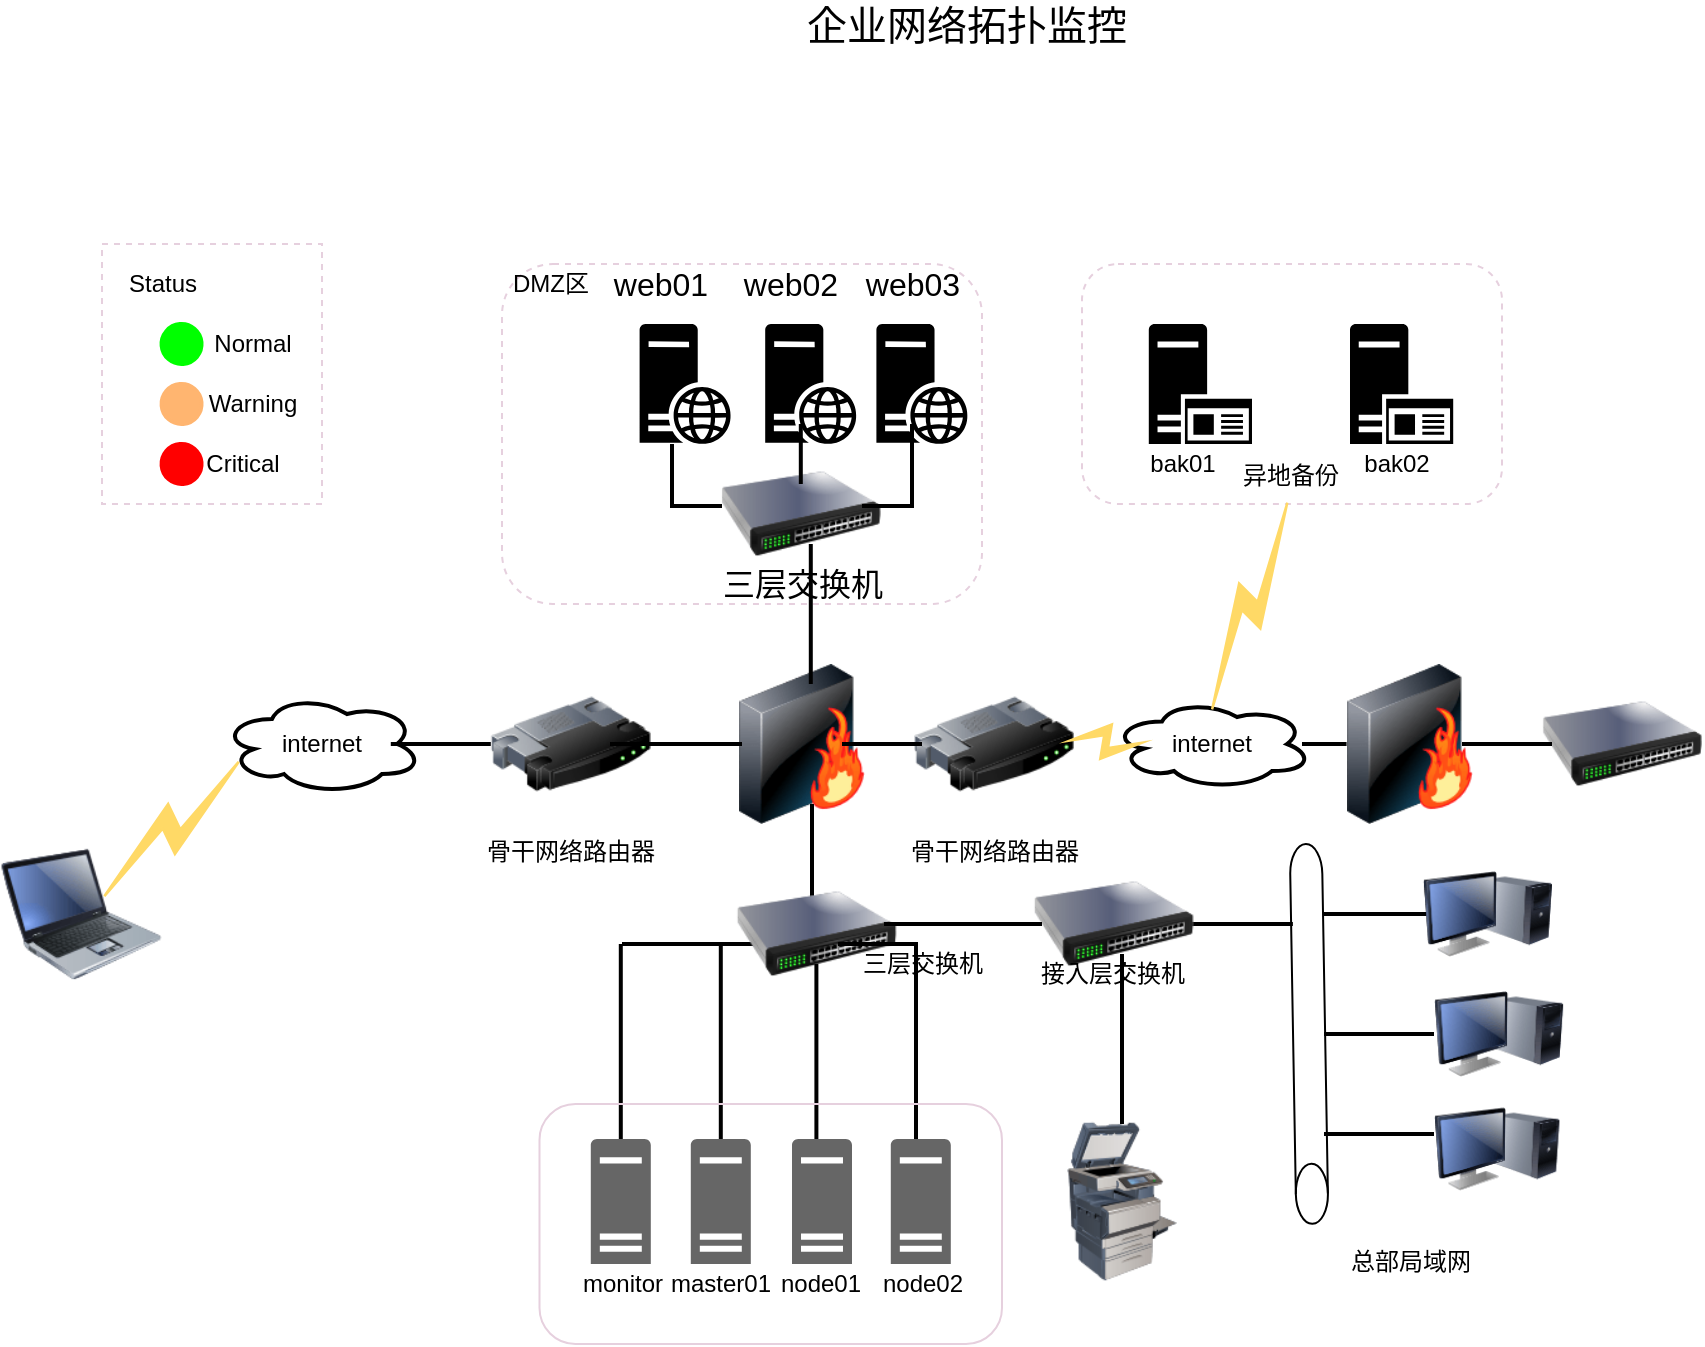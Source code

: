 <mxfile version="13.7.7" type="github">
  <diagram id="vYp5g6HhUGVZxTbAH1AM" name="Page-1">
    <mxGraphModel dx="2545" dy="943" grid="1" gridSize="10" guides="1" tooltips="1" connect="1" arrows="1" fold="1" page="1" pageScale="1" pageWidth="827" pageHeight="1169" math="0" shadow="0">
      <root>
        <mxCell id="0" />
        <mxCell id="1" parent="0" />
        <mxCell id="wQYuotJGjZB_fDg__CeW-6" value="" style="aspect=fixed;pointerEvents=1;shadow=0;dashed=0;html=1;strokeColor=none;labelPosition=center;verticalLabelPosition=bottom;verticalAlign=top;align=center;shape=mxgraph.mscae.enterprise.server_generic;fillColor=#666666;" vertex="1" parent="1">
          <mxGeometry x="244.4" y="667.5" width="30" height="62.5" as="geometry" />
        </mxCell>
        <mxCell id="wQYuotJGjZB_fDg__CeW-7" value="" style="aspect=fixed;pointerEvents=1;shadow=0;dashed=0;html=1;strokeColor=none;labelPosition=center;verticalLabelPosition=bottom;verticalAlign=top;align=center;shape=mxgraph.mscae.enterprise.server_generic;fillColor=#666666;" vertex="1" parent="1">
          <mxGeometry x="294.4" y="667.5" width="30" height="62.5" as="geometry" />
        </mxCell>
        <mxCell id="wQYuotJGjZB_fDg__CeW-8" value="" style="aspect=fixed;pointerEvents=1;shadow=0;dashed=0;html=1;strokeColor=none;labelPosition=center;verticalLabelPosition=bottom;verticalAlign=top;align=center;shape=mxgraph.mscae.enterprise.server_generic;fillColor=#666666;" vertex="1" parent="1">
          <mxGeometry x="345" y="667.5" width="30" height="62.5" as="geometry" />
        </mxCell>
        <mxCell id="wQYuotJGjZB_fDg__CeW-9" value="" style="image;html=1;image=img/lib/clip_art/networking/Switch_128x128.png;fillColor=#666666;" vertex="1" parent="1">
          <mxGeometry x="309.4" y="320" width="80" height="70" as="geometry" />
        </mxCell>
        <mxCell id="wQYuotJGjZB_fDg__CeW-13" value="" style="rounded=1;whiteSpace=wrap;html=1;dashed=1;fillColor=none;strokeColor=#E6D0DE;" vertex="1" parent="1">
          <mxGeometry x="200" y="230" width="240" height="170" as="geometry" />
        </mxCell>
        <mxCell id="wQYuotJGjZB_fDg__CeW-14" value="&lt;font style=&quot;font-size: 16px&quot;&gt;web01&lt;/font&gt;" style="text;html=1;align=center;verticalAlign=middle;resizable=0;points=[];autosize=1;" vertex="1" parent="1">
          <mxGeometry x="249.4" y="230" width="60" height="20" as="geometry" />
        </mxCell>
        <mxCell id="wQYuotJGjZB_fDg__CeW-15" value="&lt;font style=&quot;font-size: 16px&quot;&gt;web03&lt;/font&gt;" style="text;html=1;align=center;verticalAlign=middle;resizable=0;points=[];autosize=1;" vertex="1" parent="1">
          <mxGeometry x="375" y="230" width="60" height="20" as="geometry" />
        </mxCell>
        <mxCell id="wQYuotJGjZB_fDg__CeW-16" value="&lt;font style=&quot;font-size: 16px&quot;&gt;web02&lt;/font&gt;" style="text;html=1;align=center;verticalAlign=middle;resizable=0;points=[];autosize=1;" vertex="1" parent="1">
          <mxGeometry x="314.4" y="230" width="60" height="20" as="geometry" />
        </mxCell>
        <mxCell id="wQYuotJGjZB_fDg__CeW-20" value="" style="aspect=fixed;pointerEvents=1;shadow=0;dashed=0;html=1;strokeColor=none;labelPosition=center;verticalLabelPosition=bottom;verticalAlign=top;align=center;shape=mxgraph.mscae.enterprise.web_server;fillColor=#000000;" vertex="1" parent="1">
          <mxGeometry x="268.8" y="260.01" width="45.6" height="60" as="geometry" />
        </mxCell>
        <mxCell id="wQYuotJGjZB_fDg__CeW-21" value="" style="aspect=fixed;pointerEvents=1;shadow=0;dashed=0;html=1;strokeColor=none;labelPosition=center;verticalLabelPosition=bottom;verticalAlign=top;align=center;shape=mxgraph.mscae.enterprise.web_server;fillColor=#000000;" vertex="1" parent="1">
          <mxGeometry x="331.6" y="260.01" width="45.6" height="60" as="geometry" />
        </mxCell>
        <mxCell id="wQYuotJGjZB_fDg__CeW-22" value="" style="aspect=fixed;pointerEvents=1;shadow=0;dashed=0;html=1;strokeColor=none;labelPosition=center;verticalLabelPosition=bottom;verticalAlign=top;align=center;shape=mxgraph.mscae.enterprise.web_server;fillColor=#000000;" vertex="1" parent="1">
          <mxGeometry x="387.2" y="260.01" width="45.6" height="60" as="geometry" />
        </mxCell>
        <mxCell id="wQYuotJGjZB_fDg__CeW-23" value="DMZ区" style="text;html=1;align=center;verticalAlign=middle;resizable=0;points=[];autosize=1;" vertex="1" parent="1">
          <mxGeometry x="199.4" y="230" width="50" height="20" as="geometry" />
        </mxCell>
        <mxCell id="wQYuotJGjZB_fDg__CeW-26" value="" style="line;strokeWidth=2;direction=south;html=1;perimeter=backbonePerimeter;points=[];outlineConnect=0;fillColor=#000000;" vertex="1" parent="1">
          <mxGeometry x="400" y="310" width="10" height="40" as="geometry" />
        </mxCell>
        <mxCell id="wQYuotJGjZB_fDg__CeW-27" value="" style="line;strokeWidth=2;direction=south;html=1;perimeter=backbonePerimeter;points=[];outlineConnect=0;fillColor=#000000;" vertex="1" parent="1">
          <mxGeometry x="280" y="320" width="10" height="30" as="geometry" />
        </mxCell>
        <mxCell id="wQYuotJGjZB_fDg__CeW-28" value="" style="line;strokeWidth=2;direction=south;html=1;perimeter=backbonePerimeter;points=[];outlineConnect=0;fillColor=#000000;" vertex="1" parent="1">
          <mxGeometry x="344.4" y="310" width="10" height="30" as="geometry" />
        </mxCell>
        <mxCell id="wQYuotJGjZB_fDg__CeW-30" value="" style="line;strokeWidth=2;html=1;fillColor=#000000;" vertex="1" parent="1">
          <mxGeometry x="284" y="346" width="26" height="10" as="geometry" />
        </mxCell>
        <mxCell id="wQYuotJGjZB_fDg__CeW-31" value="" style="line;strokeWidth=2;html=1;fillColor=#000000;" vertex="1" parent="1">
          <mxGeometry x="380" y="346" width="26" height="10" as="geometry" />
        </mxCell>
        <mxCell id="wQYuotJGjZB_fDg__CeW-32" value="&lt;font style=&quot;font-size: 16px&quot;&gt;三层交换机&lt;/font&gt;" style="text;html=1;align=center;verticalAlign=middle;resizable=0;points=[];autosize=1;" vertex="1" parent="1">
          <mxGeometry x="300" y="380" width="100" height="20" as="geometry" />
        </mxCell>
        <mxCell id="wQYuotJGjZB_fDg__CeW-34" value="" style="image;html=1;image=img/lib/clip_art/networking/Firewall-page1_128x128.png;strokeColor=#000000;strokeWidth=2;fillColor=#000000;" vertex="1" parent="1">
          <mxGeometry x="310" y="430" width="80" height="80" as="geometry" />
        </mxCell>
        <mxCell id="wQYuotJGjZB_fDg__CeW-35" value="骨干网络路由器" style="image;html=1;image=img/lib/clip_art/networking/Router_128x128.png;strokeColor=#000000;strokeWidth=2;fillColor=#000000;" vertex="1" parent="1">
          <mxGeometry x="194.4" y="430" width="80" height="80" as="geometry" />
        </mxCell>
        <mxCell id="wQYuotJGjZB_fDg__CeW-36" value="骨干网络路由器" style="image;html=1;image=img/lib/clip_art/networking/Router_128x128.png;strokeColor=#000000;strokeWidth=2;fillColor=#000000;" vertex="1" parent="1">
          <mxGeometry x="406" y="430" width="80" height="80" as="geometry" />
        </mxCell>
        <mxCell id="wQYuotJGjZB_fDg__CeW-37" value="internet" style="ellipse;shape=cloud;whiteSpace=wrap;html=1;strokeColor=#000000;strokeWidth=2;fillColor=#FFFFFF;" vertex="1" parent="1">
          <mxGeometry x="505" y="447.5" width="100" height="45" as="geometry" />
        </mxCell>
        <mxCell id="wQYuotJGjZB_fDg__CeW-38" value="internet" style="ellipse;shape=cloud;whiteSpace=wrap;html=1;strokeColor=#000000;strokeWidth=2;fillColor=#FFFFFF;" vertex="1" parent="1">
          <mxGeometry x="60" y="445" width="100" height="50" as="geometry" />
        </mxCell>
        <mxCell id="wQYuotJGjZB_fDg__CeW-39" value="" style="image;html=1;image=img/lib/clip_art/computers/Laptop_128x128.png;strokeColor=#000000;strokeWidth=2;fillColor=#FFFFFF;" vertex="1" parent="1">
          <mxGeometry x="-50.22" y="515" width="80" height="80" as="geometry" />
        </mxCell>
        <mxCell id="wQYuotJGjZB_fDg__CeW-40" value="" style="aspect=fixed;pointerEvents=1;shadow=0;dashed=0;html=1;strokeColor=none;labelPosition=center;verticalLabelPosition=bottom;verticalAlign=top;align=center;shape=mxgraph.mscae.enterprise.application_server2;fillColor=#000000;" vertex="1" parent="1">
          <mxGeometry x="523.4" y="260.01" width="51.6" height="60" as="geometry" />
        </mxCell>
        <mxCell id="wQYuotJGjZB_fDg__CeW-41" value="" style="aspect=fixed;pointerEvents=1;shadow=0;dashed=0;html=1;strokeColor=none;labelPosition=center;verticalLabelPosition=bottom;verticalAlign=top;align=center;shape=mxgraph.mscae.enterprise.application_server2;fillColor=#000000;" vertex="1" parent="1">
          <mxGeometry x="624" y="260" width="51.6" height="60" as="geometry" />
        </mxCell>
        <mxCell id="wQYuotJGjZB_fDg__CeW-42" value="bak01" style="text;html=1;align=center;verticalAlign=middle;resizable=0;points=[];autosize=1;" vertex="1" parent="1">
          <mxGeometry x="515" y="320" width="50" height="20" as="geometry" />
        </mxCell>
        <mxCell id="wQYuotJGjZB_fDg__CeW-43" value="" style="shape=cylinder3;whiteSpace=wrap;html=1;boundedLbl=1;backgroundOutline=1;size=15;strokeColor=#000000;strokeWidth=1;fillColor=none;rotation=-181;" vertex="1" parent="1">
          <mxGeometry x="595.52" y="520.03" width="16.04" height="189.9" as="geometry" />
        </mxCell>
        <mxCell id="wQYuotJGjZB_fDg__CeW-44" value="" style="line;strokeWidth=2;direction=south;html=1;perimeter=backbonePerimeter;points=[];outlineConnect=0;fillColor=#000000;" vertex="1" parent="1">
          <mxGeometry x="349.4" y="370" width="10" height="70" as="geometry" />
        </mxCell>
        <mxCell id="wQYuotJGjZB_fDg__CeW-45" value="" style="line;strokeWidth=2;direction=south;html=1;perimeter=backbonePerimeter;points=[];outlineConnect=0;fillColor=#000000;" vertex="1" parent="1">
          <mxGeometry x="350" y="500" width="10" height="50" as="geometry" />
        </mxCell>
        <mxCell id="wQYuotJGjZB_fDg__CeW-46" value="" style="line;strokeWidth=2;html=1;fillColor=none;" vertex="1" parent="1">
          <mxGeometry x="254" y="465" width="66" height="10" as="geometry" />
        </mxCell>
        <mxCell id="wQYuotJGjZB_fDg__CeW-47" value="" style="line;strokeWidth=2;html=1;fillColor=none;" vertex="1" parent="1">
          <mxGeometry x="144.4" y="465" width="50" height="10" as="geometry" />
        </mxCell>
        <mxCell id="wQYuotJGjZB_fDg__CeW-48" value="" style="line;strokeWidth=2;html=1;fillColor=none;" vertex="1" parent="1">
          <mxGeometry x="370" y="465" width="40" height="10" as="geometry" />
        </mxCell>
        <mxCell id="wQYuotJGjZB_fDg__CeW-49" value="" style="line;strokeWidth=2;html=1;fillColor=none;" vertex="1" parent="1">
          <mxGeometry x="600" y="465" width="22.3" height="10" as="geometry" />
        </mxCell>
        <mxCell id="wQYuotJGjZB_fDg__CeW-51" value="" style="strokeWidth=2;html=1;shape=mxgraph.flowchart.start_2;whiteSpace=wrap;rotation=-5;strokeColor=#00FF00;fillColor=#00FF00;" vertex="1" parent="1">
          <mxGeometry x="29.78" y="260.01" width="20" height="20" as="geometry" />
        </mxCell>
        <mxCell id="wQYuotJGjZB_fDg__CeW-52" value="" style="strokeWidth=2;html=1;shape=mxgraph.flowchart.start_2;whiteSpace=wrap;rotation=-5;fillColor=#FFB570;strokeColor=#FFB570;" vertex="1" parent="1">
          <mxGeometry x="29.78" y="290" width="20" height="20" as="geometry" />
        </mxCell>
        <mxCell id="wQYuotJGjZB_fDg__CeW-53" value="" style="strokeWidth=2;html=1;shape=mxgraph.flowchart.start_2;whiteSpace=wrap;rotation=-5;fillColor=#FF0000;strokeColor=#FF0000;" vertex="1" parent="1">
          <mxGeometry x="29.78" y="320" width="20" height="20" as="geometry" />
        </mxCell>
        <mxCell id="wQYuotJGjZB_fDg__CeW-54" value="Status" style="text;html=1;align=center;verticalAlign=middle;resizable=0;points=[];autosize=1;" vertex="1" parent="1">
          <mxGeometry x="4.78" y="230" width="50" height="20" as="geometry" />
        </mxCell>
        <mxCell id="wQYuotJGjZB_fDg__CeW-55" value="Normal" style="text;html=1;align=center;verticalAlign=middle;resizable=0;points=[];autosize=1;" vertex="1" parent="1">
          <mxGeometry x="49.78" y="260.01" width="50" height="20" as="geometry" />
        </mxCell>
        <mxCell id="wQYuotJGjZB_fDg__CeW-56" value="Warning" style="text;html=1;align=center;verticalAlign=middle;resizable=0;points=[];autosize=1;" vertex="1" parent="1">
          <mxGeometry x="44.78" y="290" width="60" height="20" as="geometry" />
        </mxCell>
        <mxCell id="wQYuotJGjZB_fDg__CeW-57" value="Critical" style="text;html=1;align=center;verticalAlign=middle;resizable=0;points=[];autosize=1;" vertex="1" parent="1">
          <mxGeometry x="44.78" y="320" width="50" height="20" as="geometry" />
        </mxCell>
        <mxCell id="wQYuotJGjZB_fDg__CeW-60" value="bak02" style="text;html=1;align=center;verticalAlign=middle;resizable=0;points=[];autosize=1;" vertex="1" parent="1">
          <mxGeometry x="622.3" y="320" width="50" height="20" as="geometry" />
        </mxCell>
        <mxCell id="wQYuotJGjZB_fDg__CeW-61" value="异地备份" style="text;html=1;align=center;verticalAlign=middle;resizable=0;points=[];autosize=1;" vertex="1" parent="1">
          <mxGeometry x="564" y="326" width="60" height="20" as="geometry" />
        </mxCell>
        <mxCell id="wQYuotJGjZB_fDg__CeW-64" value="" style="image;html=1;image=img/lib/clip_art/networking/Firewall-page1_128x128.png;strokeColor=#000000;strokeWidth=2;fillColor=#000000;" vertex="1" parent="1">
          <mxGeometry x="611" y="430" width="86" height="80" as="geometry" />
        </mxCell>
        <mxCell id="wQYuotJGjZB_fDg__CeW-65" value="" style="image;html=1;image=img/lib/clip_art/networking/Switch_128x128.png;fillColor=#666666;" vertex="1" parent="1">
          <mxGeometry x="720" y="435" width="80" height="70" as="geometry" />
        </mxCell>
        <mxCell id="wQYuotJGjZB_fDg__CeW-66" value="" style="line;strokeWidth=2;html=1;fillColor=none;" vertex="1" parent="1">
          <mxGeometry x="680" y="465" width="45" height="10" as="geometry" />
        </mxCell>
        <mxCell id="wQYuotJGjZB_fDg__CeW-67" value="" style="line;strokeWidth=2;html=1;fillColor=none;" vertex="1" parent="1">
          <mxGeometry x="260" y="565" width="69.4" height="10" as="geometry" />
        </mxCell>
        <mxCell id="wQYuotJGjZB_fDg__CeW-68" value="" style="line;strokeWidth=2;html=1;fillColor=none;" vertex="1" parent="1">
          <mxGeometry x="540.44" y="555" width="55" height="10" as="geometry" />
        </mxCell>
        <mxCell id="wQYuotJGjZB_fDg__CeW-69" value="" style="line;strokeWidth=2;html=1;fillColor=none;" vertex="1" parent="1">
          <mxGeometry x="611.0" y="550" width="55" height="10" as="geometry" />
        </mxCell>
        <mxCell id="wQYuotJGjZB_fDg__CeW-70" value="" style="image;html=1;image=img/lib/clip_art/networking/Switch_128x128.png;fillColor=#666666;" vertex="1" parent="1">
          <mxGeometry x="317.2" y="530" width="80" height="70" as="geometry" />
        </mxCell>
        <mxCell id="wQYuotJGjZB_fDg__CeW-71" value="" style="line;strokeWidth=2;direction=south;html=1;perimeter=backbonePerimeter;points=[];outlineConnect=0;fillColor=#000000;" vertex="1" parent="1">
          <mxGeometry x="254.4" y="570" width="10" height="97.5" as="geometry" />
        </mxCell>
        <mxCell id="wQYuotJGjZB_fDg__CeW-72" value="" style="line;strokeWidth=2;direction=south;html=1;perimeter=backbonePerimeter;points=[];outlineConnect=0;fillColor=#000000;" vertex="1" parent="1">
          <mxGeometry x="304.4" y="570" width="10" height="97.5" as="geometry" />
        </mxCell>
        <mxCell id="wQYuotJGjZB_fDg__CeW-73" value="" style="line;strokeWidth=2;direction=south;html=1;perimeter=backbonePerimeter;points=[];outlineConnect=0;fillColor=#000000;" vertex="1" parent="1">
          <mxGeometry x="352.2" y="580" width="10" height="87.5" as="geometry" />
        </mxCell>
        <mxCell id="wQYuotJGjZB_fDg__CeW-74" value="" style="line;strokeWidth=2;direction=south;html=1;perimeter=backbonePerimeter;points=[];outlineConnect=0;fillColor=#000000;" vertex="1" parent="1">
          <mxGeometry x="400" y="570" width="14" height="97.5" as="geometry" />
        </mxCell>
        <mxCell id="wQYuotJGjZB_fDg__CeW-75" value="" style="line;strokeWidth=2;direction=south;html=1;perimeter=backbonePerimeter;points=[];outlineConnect=0;fillColor=#000000;" vertex="1" parent="1">
          <mxGeometry x="505" y="575" width="10" height="85" as="geometry" />
        </mxCell>
        <mxCell id="wQYuotJGjZB_fDg__CeW-76" value="&lt;span style=&quot;color: rgba(0 , 0 , 0 , 0) ; font-family: monospace ; font-size: 0px&quot;&gt;%3CmxGraphModel%3E%3Croot%3E%3CmxCell%20id%3D%220%22%2F%3E%3CmxCell%20id%3D%221%22%20parent%3D%220%22%2F%3E%3CmxCell%20id%3D%222%22%20value%3D%22%22%20style%3D%22line%3BstrokeWidth%3D2%3Bdirection%3Dsouth%3Bhtml%3D1%3Bperimeter%3DbackbonePerimeter%3Bpoints%3D%5B%5D%3BoutlineConnect%3D0%3BfillColor%3D%23000000%3B%22%20vertex%3D%221%22%20parent%3D%221%22%3E%3CmxGeometry%20x%3D%22344.4%22%20y%3D%22270%22%20width%3D%2210%22%20height%3D%2270%22%20as%3D%22geometry%22%2F%3E%3C%2FmxCell%3E%3C%2Froot%3E%3C%2FmxGraphModel%3E&lt;/span&gt;&lt;span style=&quot;color: rgba(0 , 0 , 0 , 0) ; font-family: monospace ; font-size: 0px&quot;&gt;%3CmxGraphModel%3E%3Croot%3E%3CmxCell%20id%3D%220%22%2F%3E%3CmxCell%20id%3D%221%22%20parent%3D%220%22%2F%3E%3CmxCell%20id%3D%222%22%20value%3D%22%22%20style%3D%22line%3BstrokeWidth%3D2%3Bdirection%3Dsouth%3Bhtml%3D1%3Bperimeter%3DbackbonePerimeter%3Bpoints%3D%5B%5D%3BoutlineConnect%3D0%3BfillColor%3D%23000000%3B%22%20vertex%3D%221%22%20parent%3D%221%22%3E%3CmxGeometry%20x%3D%22344.4%22%20y%3D%22270%22%20width%3D%2210%22%20height%3D%2270%22%20as%3D%22geometry%22%2F%3E%3C%2FmxCell%3E%3C%2Froot%3E%3C%2FmxGraphModel%3E&lt;/span&gt;" style="aspect=fixed;pointerEvents=1;shadow=0;dashed=0;html=1;strokeColor=none;labelPosition=center;verticalLabelPosition=bottom;verticalAlign=top;align=center;shape=mxgraph.mscae.enterprise.server_generic;fillColor=#666666;" vertex="1" parent="1">
          <mxGeometry x="394.4" y="667.5" width="30" height="62.5" as="geometry" />
        </mxCell>
        <mxCell id="wQYuotJGjZB_fDg__CeW-77" value="" style="image;html=1;image=img/lib/clip_art/networking/Switch_128x128.png;fillColor=#666666;" vertex="1" parent="1">
          <mxGeometry x="465.8" y="525" width="80" height="70" as="geometry" />
        </mxCell>
        <mxCell id="wQYuotJGjZB_fDg__CeW-82" value="" style="line;strokeWidth=2;html=1;fillColor=none;" vertex="1" parent="1">
          <mxGeometry x="368" y="565" width="40" height="10" as="geometry" />
        </mxCell>
        <mxCell id="wQYuotJGjZB_fDg__CeW-83" value="" style="line;strokeWidth=2;html=1;fillColor=none;" vertex="1" parent="1">
          <mxGeometry x="391" y="555" width="79" height="10" as="geometry" />
        </mxCell>
        <mxCell id="wQYuotJGjZB_fDg__CeW-86" value="" style="rounded=1;whiteSpace=wrap;html=1;strokeWidth=1;fillColor=none;strokeColor=#E6D0DE;" vertex="1" parent="1">
          <mxGeometry x="218.75" y="650" width="231.25" height="120" as="geometry" />
        </mxCell>
        <mxCell id="wQYuotJGjZB_fDg__CeW-88" value="monitor" style="text;html=1;align=center;verticalAlign=middle;resizable=0;points=[];autosize=1;" vertex="1" parent="1">
          <mxGeometry x="230" y="730" width="60" height="20" as="geometry" />
        </mxCell>
        <mxCell id="wQYuotJGjZB_fDg__CeW-89" value="master01" style="text;html=1;align=center;verticalAlign=middle;resizable=0;points=[];autosize=1;" vertex="1" parent="1">
          <mxGeometry x="274.4" y="730" width="70" height="20" as="geometry" />
        </mxCell>
        <mxCell id="wQYuotJGjZB_fDg__CeW-92" value="node02" style="text;html=1;align=center;verticalAlign=middle;resizable=0;points=[];autosize=1;" vertex="1" parent="1">
          <mxGeometry x="380" y="730" width="60" height="20" as="geometry" />
        </mxCell>
        <mxCell id="wQYuotJGjZB_fDg__CeW-93" value="node01" style="text;html=1;align=center;verticalAlign=middle;resizable=0;points=[];autosize=1;" vertex="1" parent="1">
          <mxGeometry x="329.4" y="730" width="60" height="20" as="geometry" />
        </mxCell>
        <mxCell id="wQYuotJGjZB_fDg__CeW-96" value="" style="image;html=1;image=img/lib/clip_art/computers/Printer_Commercial_128x128.png;strokeColor=#E6D0DE;strokeWidth=1;fillColor=none;" vertex="1" parent="1">
          <mxGeometry x="470" y="658.75" width="80" height="80" as="geometry" />
        </mxCell>
        <mxCell id="wQYuotJGjZB_fDg__CeW-97" value="" style="rounded=1;whiteSpace=wrap;html=1;strokeColor=#E6D0DE;strokeWidth=1;fillColor=none;dashed=1;" vertex="1" parent="1">
          <mxGeometry x="490" y="230" width="210" height="120" as="geometry" />
        </mxCell>
        <mxCell id="wQYuotJGjZB_fDg__CeW-99" value="&lt;font style=&quot;font-size: 20px&quot;&gt;企业网络拓扑监控&lt;/font&gt;" style="text;html=1;align=center;verticalAlign=middle;resizable=0;points=[];autosize=1;" vertex="1" parent="1">
          <mxGeometry x="342.2" y="100" width="180" height="20" as="geometry" />
        </mxCell>
        <mxCell id="wQYuotJGjZB_fDg__CeW-100" value="" style="line;strokeWidth=2;html=1;fillColor=none;" vertex="1" parent="1">
          <mxGeometry x="611.0" y="609.98" width="55" height="10" as="geometry" />
        </mxCell>
        <mxCell id="wQYuotJGjZB_fDg__CeW-101" value="" style="line;strokeWidth=2;html=1;fillColor=none;" vertex="1" parent="1">
          <mxGeometry x="611" y="660" width="55" height="10" as="geometry" />
        </mxCell>
        <mxCell id="wQYuotJGjZB_fDg__CeW-103" value="" style="image;html=1;image=img/lib/clip_art/computers/Monitor_Tower_128x128.png;dashed=1;strokeColor=#E6D0DE;strokeWidth=1;fillColor=none;" vertex="1" parent="1">
          <mxGeometry x="666" y="640" width="62.7" height="65" as="geometry" />
        </mxCell>
        <mxCell id="wQYuotJGjZB_fDg__CeW-104" value="" style="image;html=1;image=img/lib/clip_art/computers/Monitor_Tower_128x128.png;dashed=1;strokeColor=#E6D0DE;strokeWidth=1;fillColor=none;" vertex="1" parent="1">
          <mxGeometry x="666" y="579.98" width="64.56" height="70" as="geometry" />
        </mxCell>
        <mxCell id="wQYuotJGjZB_fDg__CeW-105" value="" style="image;html=1;image=img/lib/clip_art/computers/Monitor_Tower_128x128.png;dashed=1;strokeColor=#E6D0DE;strokeWidth=1;fillColor=none;" vertex="1" parent="1">
          <mxGeometry x="660.44" y="520" width="64.56" height="70" as="geometry" />
        </mxCell>
        <mxCell id="wQYuotJGjZB_fDg__CeW-122" value="总部局域网" style="text;html=1;align=center;verticalAlign=middle;resizable=0;points=[];autosize=1;" vertex="1" parent="1">
          <mxGeometry x="614" y="718.75" width="80" height="20" as="geometry" />
        </mxCell>
        <mxCell id="wQYuotJGjZB_fDg__CeW-124" value="三层交换机" style="text;html=1;align=center;verticalAlign=middle;resizable=0;points=[];autosize=1;" vertex="1" parent="1">
          <mxGeometry x="370" y="570" width="80" height="20" as="geometry" />
        </mxCell>
        <mxCell id="wQYuotJGjZB_fDg__CeW-125" value="接入层交换机" style="text;html=1;align=center;verticalAlign=middle;resizable=0;points=[];autosize=1;" vertex="1" parent="1">
          <mxGeometry x="460" y="575" width="90" height="20" as="geometry" />
        </mxCell>
        <mxCell id="wQYuotJGjZB_fDg__CeW-128" value="" style="rounded=0;whiteSpace=wrap;html=1;dashed=1;strokeColor=#E6D0DE;strokeWidth=1;fillColor=none;" vertex="1" parent="1">
          <mxGeometry y="220.01" width="110" height="129.99" as="geometry" />
        </mxCell>
        <mxCell id="wQYuotJGjZB_fDg__CeW-162" value="" style="fontColor=#0066CC;verticalAlign=top;verticalLabelPosition=bottom;labelPosition=center;align=center;html=1;outlineConnect=0;gradientColor=none;gradientDirection=north;strokeWidth=2;shape=mxgraph.networks.comm_link;rotation=20;fillColor=#FFD966;strokeColor=#FFD966;" vertex="1" parent="1">
          <mxGeometry x="565" y="346" width="17.73" height="109.98" as="geometry" />
        </mxCell>
        <mxCell id="wQYuotJGjZB_fDg__CeW-163" value="" style="fontColor=#0066CC;verticalAlign=top;verticalLabelPosition=bottom;labelPosition=center;align=center;html=1;outlineConnect=0;gradientColor=none;gradientDirection=north;strokeWidth=2;shape=mxgraph.networks.comm_link;rotation=45;fillColor=#FFD966;strokeColor=#FFD966;" vertex="1" parent="1">
          <mxGeometry x="24.75" y="465" width="20.03" height="95" as="geometry" />
        </mxCell>
        <mxCell id="wQYuotJGjZB_fDg__CeW-164" value="" style="fontColor=#0066CC;verticalAlign=top;verticalLabelPosition=bottom;labelPosition=center;align=center;html=1;outlineConnect=0;gradientColor=none;gradientDirection=north;strokeWidth=2;shape=mxgraph.networks.comm_link;rotation=90;fillColor=#FFD966;strokeColor=#FFD966;" vertex="1" parent="1">
          <mxGeometry x="493.1" y="448.87" width="17.88" height="39.85" as="geometry" />
        </mxCell>
      </root>
    </mxGraphModel>
  </diagram>
</mxfile>
